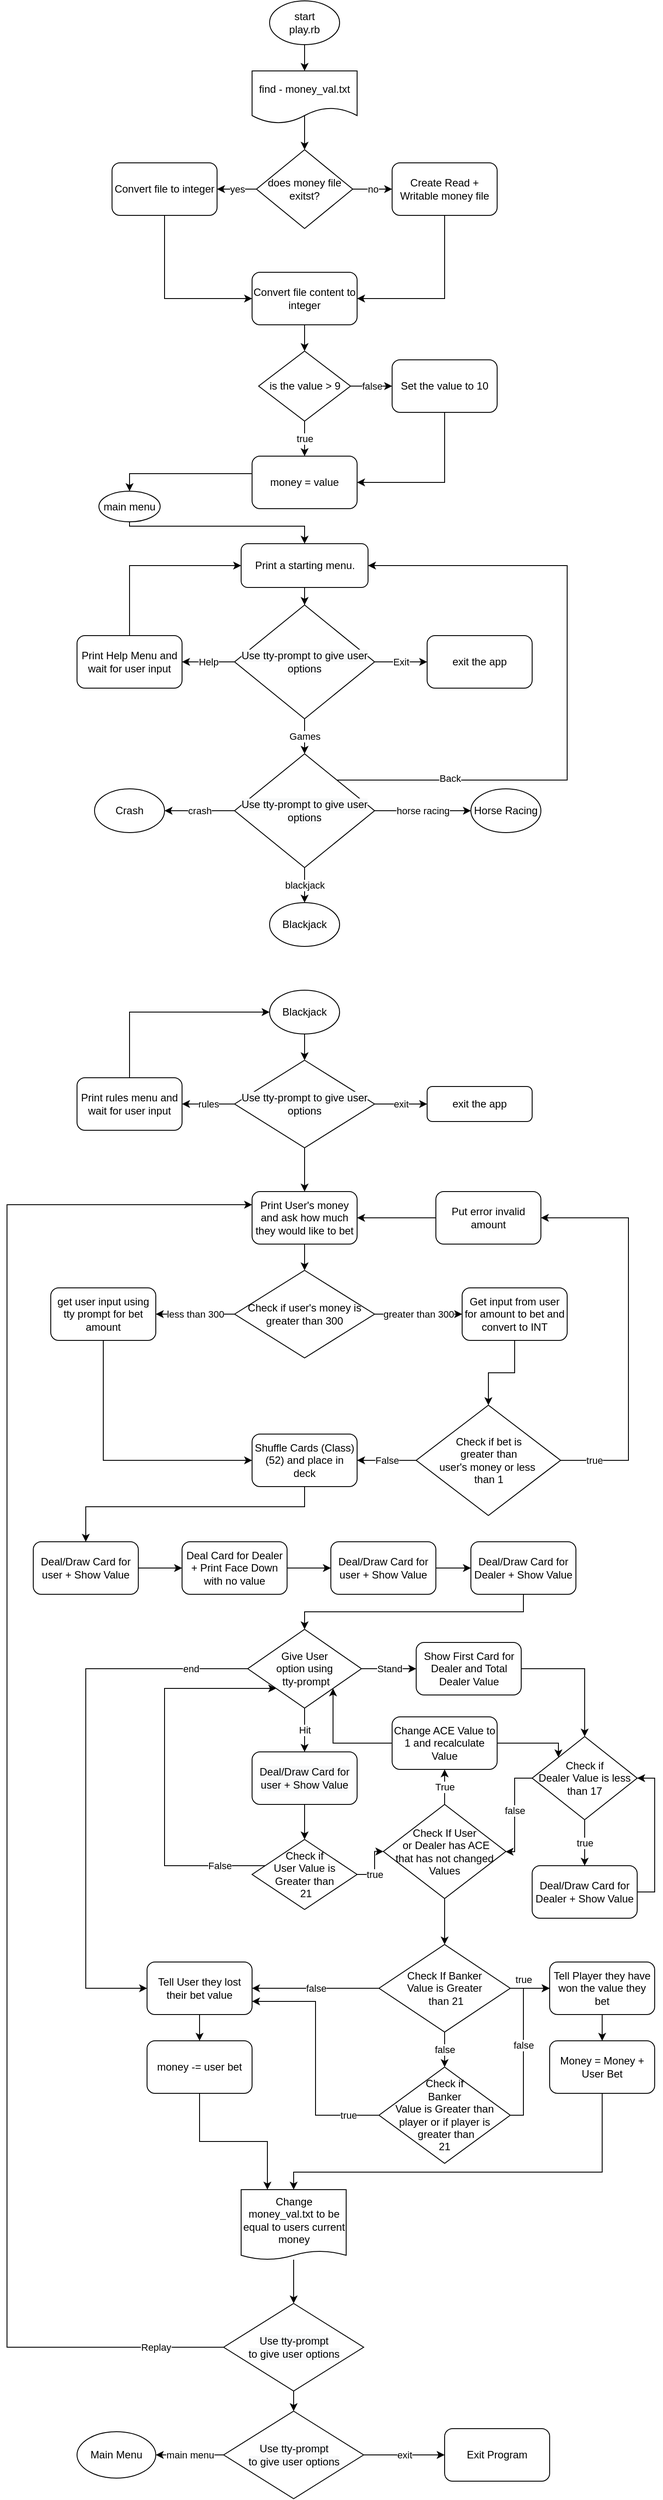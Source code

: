 <mxfile version="13.9.9" type="device"><diagram id="C5RBs43oDa-KdzZeNtuy" name="Page-1"><mxGraphModel dx="946" dy="672" grid="1" gridSize="10" guides="1" tooltips="1" connect="1" arrows="1" fold="1" page="1" pageScale="1" pageWidth="827" pageHeight="1169" math="0" shadow="0"><root><mxCell id="WIyWlLk6GJQsqaUBKTNV-0"/><mxCell id="WIyWlLk6GJQsqaUBKTNV-1" parent="WIyWlLk6GJQsqaUBKTNV-0"/><mxCell id="1suSq_pu80wYrE6zqtJM-9" style="edgeStyle=orthogonalEdgeStyle;rounded=0;orthogonalLoop=1;jettySize=auto;html=1;entryX=0.5;entryY=0;entryDx=0;entryDy=0;exitX=0.5;exitY=0.833;exitDx=0;exitDy=0;exitPerimeter=0;" parent="WIyWlLk6GJQsqaUBKTNV-1" source="1suSq_pu80wYrE6zqtJM-25" target="1suSq_pu80wYrE6zqtJM-4" edge="1"><mxGeometry relative="1" as="geometry"><mxPoint x="400" y="210" as="sourcePoint"/></mxGeometry></mxCell><mxCell id="1suSq_pu80wYrE6zqtJM-15" value="no" style="edgeStyle=orthogonalEdgeStyle;rounded=0;orthogonalLoop=1;jettySize=auto;html=1;entryX=0;entryY=0.5;entryDx=0;entryDy=0;" parent="WIyWlLk6GJQsqaUBKTNV-1" source="1suSq_pu80wYrE6zqtJM-4" target="1suSq_pu80wYrE6zqtJM-14" edge="1"><mxGeometry relative="1" as="geometry"/></mxCell><mxCell id="1suSq_pu80wYrE6zqtJM-22" value="yes" style="edgeStyle=orthogonalEdgeStyle;rounded=0;orthogonalLoop=1;jettySize=auto;html=1;" parent="WIyWlLk6GJQsqaUBKTNV-1" source="1suSq_pu80wYrE6zqtJM-4" target="1suSq_pu80wYrE6zqtJM-8" edge="1"><mxGeometry relative="1" as="geometry"/></mxCell><mxCell id="1suSq_pu80wYrE6zqtJM-4" value="does money file exitst?" style="rhombus;whiteSpace=wrap;html=1;" parent="WIyWlLk6GJQsqaUBKTNV-1" vertex="1"><mxGeometry x="345" y="240" width="110" height="90" as="geometry"/></mxCell><mxCell id="1suSq_pu80wYrE6zqtJM-29" style="edgeStyle=orthogonalEdgeStyle;rounded=0;orthogonalLoop=1;jettySize=auto;html=1;entryX=0;entryY=0.5;entryDx=0;entryDy=0;" parent="WIyWlLk6GJQsqaUBKTNV-1" source="1suSq_pu80wYrE6zqtJM-8" target="1suSq_pu80wYrE6zqtJM-27" edge="1"><mxGeometry relative="1" as="geometry"><mxPoint x="240" y="420" as="targetPoint"/><Array as="points"><mxPoint x="240" y="410"/></Array></mxGeometry></mxCell><mxCell id="1suSq_pu80wYrE6zqtJM-8" value="Convert file to integer" style="rounded=1;whiteSpace=wrap;html=1;" parent="WIyWlLk6GJQsqaUBKTNV-1" vertex="1"><mxGeometry x="180" y="255" width="120" height="60" as="geometry"/></mxCell><mxCell id="1suSq_pu80wYrE6zqtJM-30" style="edgeStyle=orthogonalEdgeStyle;rounded=0;orthogonalLoop=1;jettySize=auto;html=1;entryX=1;entryY=0.5;entryDx=0;entryDy=0;" parent="WIyWlLk6GJQsqaUBKTNV-1" source="1suSq_pu80wYrE6zqtJM-14" target="1suSq_pu80wYrE6zqtJM-27" edge="1"><mxGeometry relative="1" as="geometry"><mxPoint x="560" y="420" as="targetPoint"/><Array as="points"><mxPoint x="560" y="410"/></Array></mxGeometry></mxCell><mxCell id="1suSq_pu80wYrE6zqtJM-14" value="Create Read + Writable money file" style="rounded=1;whiteSpace=wrap;html=1;" parent="WIyWlLk6GJQsqaUBKTNV-1" vertex="1"><mxGeometry x="500" y="255" width="120" height="60" as="geometry"/></mxCell><mxCell id="1suSq_pu80wYrE6zqtJM-24" style="edgeStyle=orthogonalEdgeStyle;rounded=0;orthogonalLoop=1;jettySize=auto;html=1;" parent="WIyWlLk6GJQsqaUBKTNV-1" source="1suSq_pu80wYrE6zqtJM-23" edge="1"><mxGeometry relative="1" as="geometry"><mxPoint x="400" y="150" as="targetPoint"/></mxGeometry></mxCell><mxCell id="1suSq_pu80wYrE6zqtJM-23" value="start&lt;br&gt;play.rb" style="ellipse;whiteSpace=wrap;html=1;" parent="WIyWlLk6GJQsqaUBKTNV-1" vertex="1"><mxGeometry x="360" y="70" width="80" height="50" as="geometry"/></mxCell><mxCell id="1suSq_pu80wYrE6zqtJM-25" value="find - money_val.txt" style="shape=document;whiteSpace=wrap;html=1;boundedLbl=1;" parent="WIyWlLk6GJQsqaUBKTNV-1" vertex="1"><mxGeometry x="340" y="150" width="120" height="60" as="geometry"/></mxCell><mxCell id="1suSq_pu80wYrE6zqtJM-32" style="edgeStyle=orthogonalEdgeStyle;rounded=0;orthogonalLoop=1;jettySize=auto;html=1;" parent="WIyWlLk6GJQsqaUBKTNV-1" source="1suSq_pu80wYrE6zqtJM-27" target="1suSq_pu80wYrE6zqtJM-31" edge="1"><mxGeometry relative="1" as="geometry"/></mxCell><mxCell id="1suSq_pu80wYrE6zqtJM-27" value="Convert file content to integer" style="rounded=1;whiteSpace=wrap;html=1;" parent="WIyWlLk6GJQsqaUBKTNV-1" vertex="1"><mxGeometry x="340" y="380" width="120" height="60" as="geometry"/></mxCell><mxCell id="1suSq_pu80wYrE6zqtJM-36" value="false" style="edgeStyle=orthogonalEdgeStyle;rounded=0;orthogonalLoop=1;jettySize=auto;html=1;entryX=0;entryY=0.5;entryDx=0;entryDy=0;" parent="WIyWlLk6GJQsqaUBKTNV-1" source="1suSq_pu80wYrE6zqtJM-31" target="1suSq_pu80wYrE6zqtJM-34" edge="1"><mxGeometry relative="1" as="geometry"/></mxCell><mxCell id="1suSq_pu80wYrE6zqtJM-37" value="true" style="edgeStyle=orthogonalEdgeStyle;rounded=0;orthogonalLoop=1;jettySize=auto;html=1;entryX=0.5;entryY=0;entryDx=0;entryDy=0;" parent="WIyWlLk6GJQsqaUBKTNV-1" source="1suSq_pu80wYrE6zqtJM-31" target="1suSq_pu80wYrE6zqtJM-35" edge="1"><mxGeometry relative="1" as="geometry"/></mxCell><mxCell id="1suSq_pu80wYrE6zqtJM-31" value="is the value &amp;gt; 9" style="rhombus;whiteSpace=wrap;html=1;" parent="WIyWlLk6GJQsqaUBKTNV-1" vertex="1"><mxGeometry x="347.5" y="470" width="105" height="80" as="geometry"/></mxCell><mxCell id="1suSq_pu80wYrE6zqtJM-38" style="edgeStyle=orthogonalEdgeStyle;rounded=0;orthogonalLoop=1;jettySize=auto;html=1;entryX=1;entryY=0.5;entryDx=0;entryDy=0;" parent="WIyWlLk6GJQsqaUBKTNV-1" source="1suSq_pu80wYrE6zqtJM-34" target="1suSq_pu80wYrE6zqtJM-35" edge="1"><mxGeometry relative="1" as="geometry"><mxPoint x="560" y="630" as="targetPoint"/><Array as="points"><mxPoint x="560" y="620"/></Array></mxGeometry></mxCell><mxCell id="1suSq_pu80wYrE6zqtJM-34" value="Set the value to 10" style="rounded=1;whiteSpace=wrap;html=1;" parent="WIyWlLk6GJQsqaUBKTNV-1" vertex="1"><mxGeometry x="500" y="480" width="120" height="60" as="geometry"/></mxCell><mxCell id="1suSq_pu80wYrE6zqtJM-195" style="edgeStyle=orthogonalEdgeStyle;rounded=0;orthogonalLoop=1;jettySize=auto;html=1;entryX=0.5;entryY=0;entryDx=0;entryDy=0;" parent="WIyWlLk6GJQsqaUBKTNV-1" source="1suSq_pu80wYrE6zqtJM-35" target="1suSq_pu80wYrE6zqtJM-194" edge="1"><mxGeometry relative="1" as="geometry"><Array as="points"><mxPoint x="200" y="610"/></Array></mxGeometry></mxCell><mxCell id="1suSq_pu80wYrE6zqtJM-35" value="money = value" style="rounded=1;whiteSpace=wrap;html=1;" parent="WIyWlLk6GJQsqaUBKTNV-1" vertex="1"><mxGeometry x="340" y="590" width="120" height="60" as="geometry"/></mxCell><mxCell id="1suSq_pu80wYrE6zqtJM-53" style="edgeStyle=orthogonalEdgeStyle;rounded=0;orthogonalLoop=1;jettySize=auto;html=1;entryX=0.5;entryY=0;entryDx=0;entryDy=0;" parent="WIyWlLk6GJQsqaUBKTNV-1" source="1suSq_pu80wYrE6zqtJM-39" target="1suSq_pu80wYrE6zqtJM-44" edge="1"><mxGeometry relative="1" as="geometry"/></mxCell><mxCell id="1suSq_pu80wYrE6zqtJM-39" value="Print a starting menu.&lt;br&gt;" style="rounded=1;whiteSpace=wrap;html=1;" parent="WIyWlLk6GJQsqaUBKTNV-1" vertex="1"><mxGeometry x="327.5" y="690" width="145" height="50" as="geometry"/></mxCell><mxCell id="1suSq_pu80wYrE6zqtJM-55" style="edgeStyle=orthogonalEdgeStyle;rounded=0;orthogonalLoop=1;jettySize=auto;html=1;entryX=0;entryY=0.5;entryDx=0;entryDy=0;" parent="WIyWlLk6GJQsqaUBKTNV-1" source="1suSq_pu80wYrE6zqtJM-43" target="1suSq_pu80wYrE6zqtJM-39" edge="1"><mxGeometry relative="1" as="geometry"><Array as="points"><mxPoint x="200" y="715"/></Array></mxGeometry></mxCell><mxCell id="1suSq_pu80wYrE6zqtJM-43" value="Print Help Menu and wait for user input" style="rounded=1;whiteSpace=wrap;html=1;" parent="WIyWlLk6GJQsqaUBKTNV-1" vertex="1"><mxGeometry x="140" y="795" width="120" height="60" as="geometry"/></mxCell><mxCell id="1suSq_pu80wYrE6zqtJM-51" value="Help" style="edgeStyle=orthogonalEdgeStyle;rounded=0;orthogonalLoop=1;jettySize=auto;html=1;entryX=1;entryY=0.5;entryDx=0;entryDy=0;" parent="WIyWlLk6GJQsqaUBKTNV-1" source="1suSq_pu80wYrE6zqtJM-44" target="1suSq_pu80wYrE6zqtJM-43" edge="1"><mxGeometry relative="1" as="geometry"/></mxCell><mxCell id="1suSq_pu80wYrE6zqtJM-56" value="Exit" style="edgeStyle=orthogonalEdgeStyle;rounded=0;orthogonalLoop=1;jettySize=auto;html=1;entryX=0;entryY=0.5;entryDx=0;entryDy=0;" parent="WIyWlLk6GJQsqaUBKTNV-1" source="1suSq_pu80wYrE6zqtJM-44" target="1suSq_pu80wYrE6zqtJM-45" edge="1"><mxGeometry relative="1" as="geometry"/></mxCell><mxCell id="1suSq_pu80wYrE6zqtJM-57" value="Games" style="edgeStyle=orthogonalEdgeStyle;rounded=0;orthogonalLoop=1;jettySize=auto;html=1;entryX=0.5;entryY=0;entryDx=0;entryDy=0;" parent="WIyWlLk6GJQsqaUBKTNV-1" source="1suSq_pu80wYrE6zqtJM-44" target="1suSq_pu80wYrE6zqtJM-48" edge="1"><mxGeometry relative="1" as="geometry"/></mxCell><mxCell id="1suSq_pu80wYrE6zqtJM-44" value="&lt;span style=&quot;color: rgb(0 , 0 , 0) ; font-family: &amp;#34;helvetica&amp;#34; ; font-size: 12px ; font-style: normal ; font-weight: 400 ; letter-spacing: normal ; text-align: center ; text-indent: 0px ; text-transform: none ; word-spacing: 0px ; background-color: rgb(248 , 249 , 250) ; display: inline ; float: none&quot;&gt;Use tty-prompt to give user options&lt;/span&gt;" style="rhombus;whiteSpace=wrap;html=1;" parent="WIyWlLk6GJQsqaUBKTNV-1" vertex="1"><mxGeometry x="320" y="760" width="160" height="130" as="geometry"/></mxCell><mxCell id="1suSq_pu80wYrE6zqtJM-45" value="exit the app" style="rounded=1;whiteSpace=wrap;html=1;" parent="WIyWlLk6GJQsqaUBKTNV-1" vertex="1"><mxGeometry x="540" y="795" width="120" height="60" as="geometry"/></mxCell><mxCell id="1suSq_pu80wYrE6zqtJM-58" style="edgeStyle=orthogonalEdgeStyle;rounded=0;orthogonalLoop=1;jettySize=auto;html=1;entryX=1;entryY=0.5;entryDx=0;entryDy=0;" parent="WIyWlLk6GJQsqaUBKTNV-1" source="1suSq_pu80wYrE6zqtJM-48" target="1suSq_pu80wYrE6zqtJM-39" edge="1"><mxGeometry relative="1" as="geometry"><Array as="points"><mxPoint x="700" y="960"/><mxPoint x="700" y="715"/></Array></mxGeometry></mxCell><mxCell id="1suSq_pu80wYrE6zqtJM-59" value="Back" style="edgeLabel;html=1;align=center;verticalAlign=middle;resizable=0;points=[];" parent="1suSq_pu80wYrE6zqtJM-58" vertex="1" connectable="0"><mxGeometry x="-0.65" y="2" relative="1" as="geometry"><mxPoint as="offset"/></mxGeometry></mxCell><mxCell id="1suSq_pu80wYrE6zqtJM-65" value="horse racing" style="edgeStyle=orthogonalEdgeStyle;rounded=0;orthogonalLoop=1;jettySize=auto;html=1;entryX=0;entryY=0.5;entryDx=0;entryDy=0;" parent="WIyWlLk6GJQsqaUBKTNV-1" source="1suSq_pu80wYrE6zqtJM-48" target="1suSq_pu80wYrE6zqtJM-64" edge="1"><mxGeometry relative="1" as="geometry"/></mxCell><mxCell id="1suSq_pu80wYrE6zqtJM-66" value="crash" style="edgeStyle=orthogonalEdgeStyle;rounded=0;orthogonalLoop=1;jettySize=auto;html=1;entryX=1;entryY=0.5;entryDx=0;entryDy=0;" parent="WIyWlLk6GJQsqaUBKTNV-1" source="1suSq_pu80wYrE6zqtJM-48" target="1suSq_pu80wYrE6zqtJM-63" edge="1"><mxGeometry relative="1" as="geometry"/></mxCell><mxCell id="1suSq_pu80wYrE6zqtJM-67" value="blackjack" style="edgeStyle=orthogonalEdgeStyle;rounded=0;orthogonalLoop=1;jettySize=auto;html=1;entryX=0.5;entryY=0;entryDx=0;entryDy=0;" parent="WIyWlLk6GJQsqaUBKTNV-1" source="1suSq_pu80wYrE6zqtJM-48" target="1suSq_pu80wYrE6zqtJM-62" edge="1"><mxGeometry relative="1" as="geometry"/></mxCell><mxCell id="1suSq_pu80wYrE6zqtJM-48" value="&lt;span style=&quot;color: rgb(0 , 0 , 0) ; font-family: &amp;#34;helvetica&amp;#34; ; font-size: 12px ; font-style: normal ; font-weight: 400 ; letter-spacing: normal ; text-align: center ; text-indent: 0px ; text-transform: none ; word-spacing: 0px ; background-color: rgb(248 , 249 , 250) ; display: inline ; float: none&quot;&gt;Use tty-prompt to give user options&lt;/span&gt;&lt;span style=&quot;color: rgb(0 , 0 , 0) ; font-family: &amp;#34;helvetica&amp;#34; ; font-size: 12px ; font-style: normal ; font-weight: 400 ; letter-spacing: normal ; text-align: center ; text-indent: 0px ; text-transform: none ; word-spacing: 0px ; background-color: rgb(248 , 249 , 250) ; display: inline ; float: none&quot;&gt;&lt;br&gt;&lt;/span&gt;" style="rhombus;whiteSpace=wrap;html=1;" parent="WIyWlLk6GJQsqaUBKTNV-1" vertex="1"><mxGeometry x="320" y="930" width="160" height="130" as="geometry"/></mxCell><mxCell id="1suSq_pu80wYrE6zqtJM-62" value="Blackjack" style="ellipse;whiteSpace=wrap;html=1;" parent="WIyWlLk6GJQsqaUBKTNV-1" vertex="1"><mxGeometry x="360" y="1100" width="80" height="50" as="geometry"/></mxCell><mxCell id="1suSq_pu80wYrE6zqtJM-63" value="Crash" style="ellipse;whiteSpace=wrap;html=1;" parent="WIyWlLk6GJQsqaUBKTNV-1" vertex="1"><mxGeometry x="160" y="970" width="80" height="50" as="geometry"/></mxCell><mxCell id="1suSq_pu80wYrE6zqtJM-64" value="Horse Racing" style="ellipse;whiteSpace=wrap;html=1;" parent="WIyWlLk6GJQsqaUBKTNV-1" vertex="1"><mxGeometry x="590" y="970" width="80" height="50" as="geometry"/></mxCell><mxCell id="1suSq_pu80wYrE6zqtJM-72" style="edgeStyle=orthogonalEdgeStyle;rounded=0;orthogonalLoop=1;jettySize=auto;html=1;entryX=0.5;entryY=0;entryDx=0;entryDy=0;" parent="WIyWlLk6GJQsqaUBKTNV-1" source="1suSq_pu80wYrE6zqtJM-69" target="1suSq_pu80wYrE6zqtJM-71" edge="1"><mxGeometry relative="1" as="geometry"/></mxCell><mxCell id="1suSq_pu80wYrE6zqtJM-69" value="Blackjack" style="ellipse;whiteSpace=wrap;html=1;" parent="WIyWlLk6GJQsqaUBKTNV-1" vertex="1"><mxGeometry x="360" y="1200" width="80" height="50" as="geometry"/></mxCell><mxCell id="1suSq_pu80wYrE6zqtJM-75" value="rules" style="edgeStyle=orthogonalEdgeStyle;rounded=0;orthogonalLoop=1;jettySize=auto;html=1;entryX=1;entryY=0.5;entryDx=0;entryDy=0;" parent="WIyWlLk6GJQsqaUBKTNV-1" source="1suSq_pu80wYrE6zqtJM-71" target="1suSq_pu80wYrE6zqtJM-74" edge="1"><mxGeometry relative="1" as="geometry"/></mxCell><mxCell id="1suSq_pu80wYrE6zqtJM-79" value="exit" style="edgeStyle=orthogonalEdgeStyle;rounded=0;orthogonalLoop=1;jettySize=auto;html=1;" parent="WIyWlLk6GJQsqaUBKTNV-1" source="1suSq_pu80wYrE6zqtJM-71" target="1suSq_pu80wYrE6zqtJM-77" edge="1"><mxGeometry relative="1" as="geometry"/></mxCell><mxCell id="1suSq_pu80wYrE6zqtJM-81" value="" style="edgeStyle=orthogonalEdgeStyle;rounded=0;orthogonalLoop=1;jettySize=auto;html=1;" parent="WIyWlLk6GJQsqaUBKTNV-1" source="1suSq_pu80wYrE6zqtJM-71" target="1suSq_pu80wYrE6zqtJM-80" edge="1"><mxGeometry relative="1" as="geometry"/></mxCell><mxCell id="1suSq_pu80wYrE6zqtJM-71" value="&lt;span style=&quot;color: rgb(0 , 0 , 0) ; font-family: &amp;#34;helvetica&amp;#34; ; font-size: 12px ; font-style: normal ; font-weight: 400 ; letter-spacing: normal ; text-align: center ; text-indent: 0px ; text-transform: none ; word-spacing: 0px ; background-color: rgb(248 , 249 , 250) ; display: inline ; float: none&quot;&gt;Use tty-prompt to give user options&lt;/span&gt;&lt;span style=&quot;color: rgb(0 , 0 , 0) ; font-family: &amp;#34;helvetica&amp;#34; ; font-size: 12px ; font-style: normal ; font-weight: 400 ; letter-spacing: normal ; text-align: center ; text-indent: 0px ; text-transform: none ; word-spacing: 0px ; background-color: rgb(248 , 249 , 250) ; display: inline ; float: none&quot;&gt;&lt;br&gt;&lt;/span&gt;" style="rhombus;whiteSpace=wrap;html=1;" parent="WIyWlLk6GJQsqaUBKTNV-1" vertex="1"><mxGeometry x="320" y="1280" width="160" height="100" as="geometry"/></mxCell><mxCell id="1suSq_pu80wYrE6zqtJM-76" style="edgeStyle=orthogonalEdgeStyle;rounded=0;orthogonalLoop=1;jettySize=auto;html=1;entryX=0;entryY=0.5;entryDx=0;entryDy=0;" parent="WIyWlLk6GJQsqaUBKTNV-1" source="1suSq_pu80wYrE6zqtJM-74" target="1suSq_pu80wYrE6zqtJM-69" edge="1"><mxGeometry relative="1" as="geometry"><Array as="points"><mxPoint x="200" y="1225"/></Array></mxGeometry></mxCell><mxCell id="1suSq_pu80wYrE6zqtJM-74" value="Print rules menu and wait for user input" style="rounded=1;whiteSpace=wrap;html=1;" parent="WIyWlLk6GJQsqaUBKTNV-1" vertex="1"><mxGeometry x="140" y="1300" width="120" height="60" as="geometry"/></mxCell><mxCell id="1suSq_pu80wYrE6zqtJM-77" value="exit the app" style="rounded=1;whiteSpace=wrap;html=1;" parent="WIyWlLk6GJQsqaUBKTNV-1" vertex="1"><mxGeometry x="540" y="1310" width="120" height="40" as="geometry"/></mxCell><mxCell id="1suSq_pu80wYrE6zqtJM-87" value="" style="edgeStyle=orthogonalEdgeStyle;rounded=0;orthogonalLoop=1;jettySize=auto;html=1;" parent="WIyWlLk6GJQsqaUBKTNV-1" source="1suSq_pu80wYrE6zqtJM-80" target="1suSq_pu80wYrE6zqtJM-82" edge="1"><mxGeometry relative="1" as="geometry"/></mxCell><mxCell id="1suSq_pu80wYrE6zqtJM-80" value="Print User's money and ask how much they would like to bet" style="rounded=1;whiteSpace=wrap;html=1;" parent="WIyWlLk6GJQsqaUBKTNV-1" vertex="1"><mxGeometry x="340" y="1430" width="120" height="60" as="geometry"/></mxCell><mxCell id="1suSq_pu80wYrE6zqtJM-85" value="less than 300" style="edgeStyle=orthogonalEdgeStyle;rounded=0;orthogonalLoop=1;jettySize=auto;html=1;" parent="WIyWlLk6GJQsqaUBKTNV-1" source="1suSq_pu80wYrE6zqtJM-82" target="1suSq_pu80wYrE6zqtJM-83" edge="1"><mxGeometry relative="1" as="geometry"/></mxCell><mxCell id="1suSq_pu80wYrE6zqtJM-86" value="greater than 300" style="edgeStyle=orthogonalEdgeStyle;rounded=0;orthogonalLoop=1;jettySize=auto;html=1;" parent="WIyWlLk6GJQsqaUBKTNV-1" source="1suSq_pu80wYrE6zqtJM-82" target="1suSq_pu80wYrE6zqtJM-84" edge="1"><mxGeometry relative="1" as="geometry"/></mxCell><mxCell id="1suSq_pu80wYrE6zqtJM-82" value="Check if user's money is greater than 300" style="rhombus;whiteSpace=wrap;html=1;" parent="WIyWlLk6GJQsqaUBKTNV-1" vertex="1"><mxGeometry x="320" y="1520" width="160" height="100" as="geometry"/></mxCell><mxCell id="1suSq_pu80wYrE6zqtJM-97" style="edgeStyle=orthogonalEdgeStyle;rounded=0;orthogonalLoop=1;jettySize=auto;html=1;entryX=0;entryY=0.5;entryDx=0;entryDy=0;" parent="WIyWlLk6GJQsqaUBKTNV-1" source="1suSq_pu80wYrE6zqtJM-83" target="1suSq_pu80wYrE6zqtJM-95" edge="1"><mxGeometry relative="1" as="geometry"><Array as="points"><mxPoint x="170" y="1737"/></Array></mxGeometry></mxCell><mxCell id="1suSq_pu80wYrE6zqtJM-83" value="get user input using tty prompt for bet amount" style="rounded=1;whiteSpace=wrap;html=1;" parent="WIyWlLk6GJQsqaUBKTNV-1" vertex="1"><mxGeometry x="110" y="1540" width="120" height="60" as="geometry"/></mxCell><mxCell id="1suSq_pu80wYrE6zqtJM-91" value="" style="edgeStyle=orthogonalEdgeStyle;rounded=0;orthogonalLoop=1;jettySize=auto;html=1;" parent="WIyWlLk6GJQsqaUBKTNV-1" source="1suSq_pu80wYrE6zqtJM-84" target="1suSq_pu80wYrE6zqtJM-90" edge="1"><mxGeometry relative="1" as="geometry"/></mxCell><mxCell id="1suSq_pu80wYrE6zqtJM-84" value="Get input from user for amount to bet and convert to INT" style="rounded=1;whiteSpace=wrap;html=1;" parent="WIyWlLk6GJQsqaUBKTNV-1" vertex="1"><mxGeometry x="580" y="1540" width="120" height="60" as="geometry"/></mxCell><mxCell id="1suSq_pu80wYrE6zqtJM-92" value="true" style="edgeStyle=orthogonalEdgeStyle;rounded=0;orthogonalLoop=1;jettySize=auto;html=1;" parent="WIyWlLk6GJQsqaUBKTNV-1" source="1suSq_pu80wYrE6zqtJM-90" target="1suSq_pu80wYrE6zqtJM-93" edge="1"><mxGeometry x="-0.835" relative="1" as="geometry"><mxPoint x="760" y="1490" as="targetPoint"/><Array as="points"><mxPoint x="770" y="1737"/><mxPoint x="770" y="1460"/></Array><mxPoint x="1" as="offset"/></mxGeometry></mxCell><mxCell id="1suSq_pu80wYrE6zqtJM-96" value="False" style="edgeStyle=orthogonalEdgeStyle;rounded=0;orthogonalLoop=1;jettySize=auto;html=1;entryX=1;entryY=0.5;entryDx=0;entryDy=0;" parent="WIyWlLk6GJQsqaUBKTNV-1" source="1suSq_pu80wYrE6zqtJM-90" target="1suSq_pu80wYrE6zqtJM-95" edge="1"><mxGeometry relative="1" as="geometry"/></mxCell><mxCell id="1suSq_pu80wYrE6zqtJM-90" value="Check if bet is &lt;br&gt;greater than &lt;br&gt;user's money or less&amp;nbsp;&lt;br&gt;than 1" style="rhombus;whiteSpace=wrap;html=1;rounded=1;arcSize=0;" parent="WIyWlLk6GJQsqaUBKTNV-1" vertex="1"><mxGeometry x="527.5" y="1674" width="165" height="126" as="geometry"/></mxCell><mxCell id="1suSq_pu80wYrE6zqtJM-94" style="edgeStyle=orthogonalEdgeStyle;rounded=0;orthogonalLoop=1;jettySize=auto;html=1;entryX=1;entryY=0.5;entryDx=0;entryDy=0;" parent="WIyWlLk6GJQsqaUBKTNV-1" source="1suSq_pu80wYrE6zqtJM-93" target="1suSq_pu80wYrE6zqtJM-80" edge="1"><mxGeometry relative="1" as="geometry"/></mxCell><mxCell id="1suSq_pu80wYrE6zqtJM-93" value="Put error invalid amount" style="rounded=1;whiteSpace=wrap;html=1;" parent="WIyWlLk6GJQsqaUBKTNV-1" vertex="1"><mxGeometry x="550" y="1430" width="120" height="60" as="geometry"/></mxCell><mxCell id="1suSq_pu80wYrE6zqtJM-102" style="edgeStyle=orthogonalEdgeStyle;rounded=0;orthogonalLoop=1;jettySize=auto;html=1;entryX=0.5;entryY=0;entryDx=0;entryDy=0;" parent="WIyWlLk6GJQsqaUBKTNV-1" source="1suSq_pu80wYrE6zqtJM-95" target="1suSq_pu80wYrE6zqtJM-98" edge="1"><mxGeometry relative="1" as="geometry"><Array as="points"><mxPoint x="400" y="1790"/><mxPoint x="150" y="1790"/></Array></mxGeometry></mxCell><mxCell id="1suSq_pu80wYrE6zqtJM-95" value="Shuffle Cards (Class)(52) and place in deck" style="rounded=1;whiteSpace=wrap;html=1;" parent="WIyWlLk6GJQsqaUBKTNV-1" vertex="1"><mxGeometry x="340" y="1707" width="120" height="60" as="geometry"/></mxCell><mxCell id="1suSq_pu80wYrE6zqtJM-103" style="edgeStyle=orthogonalEdgeStyle;rounded=0;orthogonalLoop=1;jettySize=auto;html=1;entryX=0;entryY=0.5;entryDx=0;entryDy=0;" parent="WIyWlLk6GJQsqaUBKTNV-1" source="1suSq_pu80wYrE6zqtJM-98" target="1suSq_pu80wYrE6zqtJM-100" edge="1"><mxGeometry relative="1" as="geometry"/></mxCell><mxCell id="1suSq_pu80wYrE6zqtJM-98" value="Deal/Draw Card for user + Show Value" style="rounded=1;whiteSpace=wrap;html=1;" parent="WIyWlLk6GJQsqaUBKTNV-1" vertex="1"><mxGeometry x="90" y="1830" width="120" height="60" as="geometry"/></mxCell><mxCell id="1suSq_pu80wYrE6zqtJM-105" style="edgeStyle=orthogonalEdgeStyle;rounded=0;orthogonalLoop=1;jettySize=auto;html=1;" parent="WIyWlLk6GJQsqaUBKTNV-1" source="1suSq_pu80wYrE6zqtJM-100" target="1suSq_pu80wYrE6zqtJM-104" edge="1"><mxGeometry relative="1" as="geometry"/></mxCell><mxCell id="1suSq_pu80wYrE6zqtJM-100" value="Deal Card for Dealer + Print Face Down with no value" style="rounded=1;whiteSpace=wrap;html=1;" parent="WIyWlLk6GJQsqaUBKTNV-1" vertex="1"><mxGeometry x="260" y="1830" width="120" height="60" as="geometry"/></mxCell><mxCell id="1suSq_pu80wYrE6zqtJM-107" style="edgeStyle=orthogonalEdgeStyle;rounded=0;orthogonalLoop=1;jettySize=auto;html=1;" parent="WIyWlLk6GJQsqaUBKTNV-1" source="1suSq_pu80wYrE6zqtJM-104" target="1suSq_pu80wYrE6zqtJM-106" edge="1"><mxGeometry relative="1" as="geometry"/></mxCell><mxCell id="1suSq_pu80wYrE6zqtJM-104" value="Deal/Draw Card for user + Show Value" style="rounded=1;whiteSpace=wrap;html=1;" parent="WIyWlLk6GJQsqaUBKTNV-1" vertex="1"><mxGeometry x="430" y="1830" width="120" height="60" as="geometry"/></mxCell><mxCell id="1suSq_pu80wYrE6zqtJM-109" style="edgeStyle=orthogonalEdgeStyle;rounded=0;orthogonalLoop=1;jettySize=auto;html=1;entryX=0.5;entryY=0;entryDx=0;entryDy=0;" parent="WIyWlLk6GJQsqaUBKTNV-1" source="1suSq_pu80wYrE6zqtJM-106" target="1suSq_pu80wYrE6zqtJM-108" edge="1"><mxGeometry relative="1" as="geometry"><Array as="points"><mxPoint x="650" y="1910"/><mxPoint x="400" y="1910"/></Array></mxGeometry></mxCell><mxCell id="1suSq_pu80wYrE6zqtJM-106" value="Deal/Draw Card for Dealer + Show Value" style="rounded=1;whiteSpace=wrap;html=1;" parent="WIyWlLk6GJQsqaUBKTNV-1" vertex="1"><mxGeometry x="590" y="1830" width="120" height="60" as="geometry"/></mxCell><mxCell id="1suSq_pu80wYrE6zqtJM-115" value="Hit" style="edgeStyle=orthogonalEdgeStyle;rounded=0;orthogonalLoop=1;jettySize=auto;html=1;entryX=0.5;entryY=0;entryDx=0;entryDy=0;" parent="WIyWlLk6GJQsqaUBKTNV-1" source="1suSq_pu80wYrE6zqtJM-108" target="1suSq_pu80wYrE6zqtJM-114" edge="1"><mxGeometry relative="1" as="geometry"/></mxCell><mxCell id="1suSq_pu80wYrE6zqtJM-126" value="Stand" style="edgeStyle=orthogonalEdgeStyle;rounded=0;orthogonalLoop=1;jettySize=auto;html=1;entryX=0;entryY=0.5;entryDx=0;entryDy=0;" parent="WIyWlLk6GJQsqaUBKTNV-1" source="1suSq_pu80wYrE6zqtJM-108" target="1suSq_pu80wYrE6zqtJM-125" edge="1"><mxGeometry relative="1" as="geometry"/></mxCell><mxCell id="1suSq_pu80wYrE6zqtJM-182" value="end" style="edgeStyle=orthogonalEdgeStyle;rounded=0;orthogonalLoop=1;jettySize=auto;html=1;entryX=0;entryY=0.5;entryDx=0;entryDy=0;" parent="WIyWlLk6GJQsqaUBKTNV-1" source="1suSq_pu80wYrE6zqtJM-108" target="1suSq_pu80wYrE6zqtJM-177" edge="1"><mxGeometry x="-0.79" relative="1" as="geometry"><Array as="points"><mxPoint x="150" y="1975"/><mxPoint x="150" y="2340"/></Array><mxPoint as="offset"/></mxGeometry></mxCell><mxCell id="1suSq_pu80wYrE6zqtJM-108" value="Give User &lt;br&gt;option using&lt;br&gt;&amp;nbsp;tty-prompt" style="rhombus;whiteSpace=wrap;html=1;" parent="WIyWlLk6GJQsqaUBKTNV-1" vertex="1"><mxGeometry x="335" y="1930" width="130" height="90" as="geometry"/></mxCell><mxCell id="1suSq_pu80wYrE6zqtJM-118" style="edgeStyle=orthogonalEdgeStyle;rounded=0;orthogonalLoop=1;jettySize=auto;html=1;entryX=0.5;entryY=0;entryDx=0;entryDy=0;" parent="WIyWlLk6GJQsqaUBKTNV-1" source="1suSq_pu80wYrE6zqtJM-114" target="1suSq_pu80wYrE6zqtJM-117" edge="1"><mxGeometry relative="1" as="geometry"/></mxCell><mxCell id="1suSq_pu80wYrE6zqtJM-114" value="&lt;meta charset=&quot;utf-8&quot;&gt;&lt;span style=&quot;color: rgb(0, 0, 0); font-family: helvetica; font-size: 12px; font-style: normal; font-weight: 400; letter-spacing: normal; text-align: center; text-indent: 0px; text-transform: none; word-spacing: 0px; background-color: rgb(248, 249, 250); display: inline; float: none;&quot;&gt;Deal/Draw Card for user + Show Value&lt;/span&gt;" style="rounded=1;whiteSpace=wrap;html=1;" parent="WIyWlLk6GJQsqaUBKTNV-1" vertex="1"><mxGeometry x="340" y="2070" width="120" height="60" as="geometry"/></mxCell><mxCell id="1suSq_pu80wYrE6zqtJM-142" value="False" style="edgeStyle=orthogonalEdgeStyle;rounded=0;orthogonalLoop=1;jettySize=auto;html=1;entryX=0;entryY=1;entryDx=0;entryDy=0;" parent="WIyWlLk6GJQsqaUBKTNV-1" source="1suSq_pu80wYrE6zqtJM-117" target="1suSq_pu80wYrE6zqtJM-108" edge="1"><mxGeometry x="-0.767" relative="1" as="geometry"><Array as="points"><mxPoint x="240" y="2200"/><mxPoint x="240" y="1998"/></Array><mxPoint as="offset"/></mxGeometry></mxCell><mxCell id="1suSq_pu80wYrE6zqtJM-146" value="true" style="edgeStyle=orthogonalEdgeStyle;rounded=0;orthogonalLoop=1;jettySize=auto;html=1;entryX=0;entryY=0.5;entryDx=0;entryDy=0;" parent="WIyWlLk6GJQsqaUBKTNV-1" source="1suSq_pu80wYrE6zqtJM-117" target="1suSq_pu80wYrE6zqtJM-143" edge="1"><mxGeometry x="-0.288" relative="1" as="geometry"><mxPoint as="offset"/></mxGeometry></mxCell><mxCell id="1suSq_pu80wYrE6zqtJM-117" value="Check if &lt;br&gt;User Value is &lt;br&gt;Greater than&lt;br&gt;&amp;nbsp;21" style="rhombus;whiteSpace=wrap;html=1;" parent="WIyWlLk6GJQsqaUBKTNV-1" vertex="1"><mxGeometry x="340" y="2170" width="120" height="80" as="geometry"/></mxCell><mxCell id="1suSq_pu80wYrE6zqtJM-128" style="edgeStyle=orthogonalEdgeStyle;rounded=0;orthogonalLoop=1;jettySize=auto;html=1;entryX=0.5;entryY=0;entryDx=0;entryDy=0;" parent="WIyWlLk6GJQsqaUBKTNV-1" source="1suSq_pu80wYrE6zqtJM-125" target="1suSq_pu80wYrE6zqtJM-127" edge="1"><mxGeometry relative="1" as="geometry"/></mxCell><mxCell id="1suSq_pu80wYrE6zqtJM-125" value="Show First Card for Dealer and Total Dealer Value" style="rounded=1;whiteSpace=wrap;html=1;" parent="WIyWlLk6GJQsqaUBKTNV-1" vertex="1"><mxGeometry x="527.5" y="1945" width="120" height="60" as="geometry"/></mxCell><mxCell id="1suSq_pu80wYrE6zqtJM-132" value="true" style="edgeStyle=orthogonalEdgeStyle;rounded=0;orthogonalLoop=1;jettySize=auto;html=1;entryX=0.5;entryY=0;entryDx=0;entryDy=0;" parent="WIyWlLk6GJQsqaUBKTNV-1" source="1suSq_pu80wYrE6zqtJM-127" target="1suSq_pu80wYrE6zqtJM-131" edge="1"><mxGeometry relative="1" as="geometry"/></mxCell><mxCell id="1suSq_pu80wYrE6zqtJM-145" value="false" style="edgeStyle=orthogonalEdgeStyle;rounded=0;orthogonalLoop=1;jettySize=auto;html=1;" parent="WIyWlLk6GJQsqaUBKTNV-1" source="1suSq_pu80wYrE6zqtJM-127" target="1suSq_pu80wYrE6zqtJM-143" edge="1"><mxGeometry relative="1" as="geometry"><Array as="points"><mxPoint x="640" y="2100"/><mxPoint x="640" y="2184"/></Array></mxGeometry></mxCell><mxCell id="1suSq_pu80wYrE6zqtJM-127" value="Check if &lt;br&gt;Dealer Value is less than 17" style="rhombus;whiteSpace=wrap;html=1;" parent="WIyWlLk6GJQsqaUBKTNV-1" vertex="1"><mxGeometry x="660" y="2052.5" width="120" height="95" as="geometry"/></mxCell><mxCell id="1suSq_pu80wYrE6zqtJM-133" style="edgeStyle=orthogonalEdgeStyle;rounded=0;orthogonalLoop=1;jettySize=auto;html=1;entryX=1;entryY=0.5;entryDx=0;entryDy=0;" parent="WIyWlLk6GJQsqaUBKTNV-1" source="1suSq_pu80wYrE6zqtJM-131" target="1suSq_pu80wYrE6zqtJM-127" edge="1"><mxGeometry relative="1" as="geometry"><Array as="points"><mxPoint x="800" y="2230"/><mxPoint x="800" y="2100"/></Array></mxGeometry></mxCell><mxCell id="1suSq_pu80wYrE6zqtJM-131" value="Deal/Draw Card for Dealer + Show Value" style="rounded=1;whiteSpace=wrap;html=1;" parent="WIyWlLk6GJQsqaUBKTNV-1" vertex="1"><mxGeometry x="660" y="2200" width="120" height="60" as="geometry"/></mxCell><mxCell id="1suSq_pu80wYrE6zqtJM-149" value="True" style="edgeStyle=orthogonalEdgeStyle;rounded=0;orthogonalLoop=1;jettySize=auto;html=1;" parent="WIyWlLk6GJQsqaUBKTNV-1" source="1suSq_pu80wYrE6zqtJM-143" target="1suSq_pu80wYrE6zqtJM-147" edge="1"><mxGeometry relative="1" as="geometry"/></mxCell><mxCell id="1suSq_pu80wYrE6zqtJM-158" style="edgeStyle=orthogonalEdgeStyle;rounded=0;orthogonalLoop=1;jettySize=auto;html=1;entryX=0.5;entryY=0;entryDx=0;entryDy=0;" parent="WIyWlLk6GJQsqaUBKTNV-1" source="1suSq_pu80wYrE6zqtJM-143" target="1suSq_pu80wYrE6zqtJM-157" edge="1"><mxGeometry relative="1" as="geometry"/></mxCell><mxCell id="1suSq_pu80wYrE6zqtJM-143" value="Check If User&lt;br&gt;&amp;nbsp;or Dealer has ACE&lt;br&gt;that has not changed Values" style="rhombus;whiteSpace=wrap;html=1;" parent="WIyWlLk6GJQsqaUBKTNV-1" vertex="1"><mxGeometry x="490" y="2130" width="140" height="107.5" as="geometry"/></mxCell><mxCell id="1suSq_pu80wYrE6zqtJM-152" style="edgeStyle=orthogonalEdgeStyle;rounded=0;orthogonalLoop=1;jettySize=auto;html=1;entryX=1;entryY=1;entryDx=0;entryDy=0;" parent="WIyWlLk6GJQsqaUBKTNV-1" source="1suSq_pu80wYrE6zqtJM-147" target="1suSq_pu80wYrE6zqtJM-108" edge="1"><mxGeometry relative="1" as="geometry"/></mxCell><mxCell id="1suSq_pu80wYrE6zqtJM-153" style="edgeStyle=orthogonalEdgeStyle;rounded=0;orthogonalLoop=1;jettySize=auto;html=1;entryX=0;entryY=0;entryDx=0;entryDy=0;" parent="WIyWlLk6GJQsqaUBKTNV-1" source="1suSq_pu80wYrE6zqtJM-147" target="1suSq_pu80wYrE6zqtJM-127" edge="1"><mxGeometry relative="1" as="geometry"><Array as="points"><mxPoint x="690" y="2060"/></Array></mxGeometry></mxCell><mxCell id="1suSq_pu80wYrE6zqtJM-147" value="Change ACE Value to 1 and recalculate Value" style="rounded=1;whiteSpace=wrap;html=1;" parent="WIyWlLk6GJQsqaUBKTNV-1" vertex="1"><mxGeometry x="500" y="2030" width="120" height="60" as="geometry"/></mxCell><mxCell id="1suSq_pu80wYrE6zqtJM-165" value="false" style="edgeStyle=orthogonalEdgeStyle;rounded=0;orthogonalLoop=1;jettySize=auto;html=1;entryX=0.5;entryY=0;entryDx=0;entryDy=0;" parent="WIyWlLk6GJQsqaUBKTNV-1" source="1suSq_pu80wYrE6zqtJM-157" target="1suSq_pu80wYrE6zqtJM-164" edge="1"><mxGeometry relative="1" as="geometry"/></mxCell><mxCell id="1suSq_pu80wYrE6zqtJM-176" value="true" style="edgeStyle=orthogonalEdgeStyle;rounded=0;orthogonalLoop=1;jettySize=auto;html=1;entryX=0;entryY=0.5;entryDx=0;entryDy=0;" parent="WIyWlLk6GJQsqaUBKTNV-1" source="1suSq_pu80wYrE6zqtJM-157" target="1suSq_pu80wYrE6zqtJM-168" edge="1"><mxGeometry x="-0.333" y="10" relative="1" as="geometry"><mxPoint as="offset"/></mxGeometry></mxCell><mxCell id="1suSq_pu80wYrE6zqtJM-180" value="false" style="edgeStyle=orthogonalEdgeStyle;rounded=0;orthogonalLoop=1;jettySize=auto;html=1;entryX=1;entryY=0.5;entryDx=0;entryDy=0;" parent="WIyWlLk6GJQsqaUBKTNV-1" source="1suSq_pu80wYrE6zqtJM-157" target="1suSq_pu80wYrE6zqtJM-177" edge="1"><mxGeometry relative="1" as="geometry"/></mxCell><mxCell id="1suSq_pu80wYrE6zqtJM-157" value="Check If Banker &lt;br&gt;Value is Greater&lt;br&gt;&amp;nbsp;than 21" style="rhombus;whiteSpace=wrap;html=1;" parent="WIyWlLk6GJQsqaUBKTNV-1" vertex="1"><mxGeometry x="485" y="2290" width="150" height="100" as="geometry"/></mxCell><mxCell id="1suSq_pu80wYrE6zqtJM-170" value="false" style="edgeStyle=orthogonalEdgeStyle;rounded=0;orthogonalLoop=1;jettySize=auto;html=1;" parent="WIyWlLk6GJQsqaUBKTNV-1" source="1suSq_pu80wYrE6zqtJM-164" target="1suSq_pu80wYrE6zqtJM-168" edge="1"><mxGeometry relative="1" as="geometry"><Array as="points"><mxPoint x="650" y="2485"/><mxPoint x="650" y="2340"/></Array></mxGeometry></mxCell><mxCell id="1suSq_pu80wYrE6zqtJM-181" value="true" style="edgeStyle=orthogonalEdgeStyle;rounded=0;orthogonalLoop=1;jettySize=auto;html=1;entryX=1;entryY=0.75;entryDx=0;entryDy=0;" parent="WIyWlLk6GJQsqaUBKTNV-1" source="1suSq_pu80wYrE6zqtJM-164" target="1suSq_pu80wYrE6zqtJM-177" edge="1"><mxGeometry x="-0.746" relative="1" as="geometry"><mxPoint as="offset"/></mxGeometry></mxCell><mxCell id="1suSq_pu80wYrE6zqtJM-164" value="Check if &lt;br&gt;Banker &lt;br&gt;Value is Greater than player or if player is&lt;br&gt;&amp;nbsp;greater than &lt;br&gt;21" style="rhombus;whiteSpace=wrap;html=1;" parent="WIyWlLk6GJQsqaUBKTNV-1" vertex="1"><mxGeometry x="485" y="2430" width="150" height="110" as="geometry"/></mxCell><mxCell id="1suSq_pu80wYrE6zqtJM-172" style="edgeStyle=orthogonalEdgeStyle;rounded=0;orthogonalLoop=1;jettySize=auto;html=1;" parent="WIyWlLk6GJQsqaUBKTNV-1" source="1suSq_pu80wYrE6zqtJM-168" target="1suSq_pu80wYrE6zqtJM-171" edge="1"><mxGeometry relative="1" as="geometry"/></mxCell><mxCell id="1suSq_pu80wYrE6zqtJM-168" value="Tell Player they have won the value they bet" style="rounded=1;whiteSpace=wrap;html=1;" parent="WIyWlLk6GJQsqaUBKTNV-1" vertex="1"><mxGeometry x="680" y="2310" width="120" height="60" as="geometry"/></mxCell><mxCell id="1suSq_pu80wYrE6zqtJM-175" style="edgeStyle=orthogonalEdgeStyle;rounded=0;orthogonalLoop=1;jettySize=auto;html=1;entryX=0.5;entryY=0;entryDx=0;entryDy=0;" parent="WIyWlLk6GJQsqaUBKTNV-1" source="1suSq_pu80wYrE6zqtJM-171" target="1suSq_pu80wYrE6zqtJM-174" edge="1"><mxGeometry relative="1" as="geometry"><Array as="points"><mxPoint x="740" y="2550"/><mxPoint x="388" y="2550"/></Array></mxGeometry></mxCell><mxCell id="1suSq_pu80wYrE6zqtJM-171" value="Money = Money + User Bet" style="rounded=1;whiteSpace=wrap;html=1;" parent="WIyWlLk6GJQsqaUBKTNV-1" vertex="1"><mxGeometry x="680" y="2400" width="120" height="60" as="geometry"/></mxCell><mxCell id="1suSq_pu80wYrE6zqtJM-186" style="edgeStyle=orthogonalEdgeStyle;rounded=0;orthogonalLoop=1;jettySize=auto;html=1;entryX=0.5;entryY=0;entryDx=0;entryDy=0;" parent="WIyWlLk6GJQsqaUBKTNV-1" source="1suSq_pu80wYrE6zqtJM-174" target="1suSq_pu80wYrE6zqtJM-185" edge="1"><mxGeometry relative="1" as="geometry"/></mxCell><mxCell id="1suSq_pu80wYrE6zqtJM-174" value="Change money_val.txt to be equal to users current money" style="shape=document;whiteSpace=wrap;html=1;boundedLbl=1;size=0.125;" parent="WIyWlLk6GJQsqaUBKTNV-1" vertex="1"><mxGeometry x="327.5" y="2570" width="120" height="80" as="geometry"/></mxCell><mxCell id="1suSq_pu80wYrE6zqtJM-179" style="edgeStyle=orthogonalEdgeStyle;rounded=0;orthogonalLoop=1;jettySize=auto;html=1;" parent="WIyWlLk6GJQsqaUBKTNV-1" source="1suSq_pu80wYrE6zqtJM-177" target="1suSq_pu80wYrE6zqtJM-178" edge="1"><mxGeometry relative="1" as="geometry"/></mxCell><mxCell id="1suSq_pu80wYrE6zqtJM-177" value="Tell User they lost their bet value" style="rounded=1;whiteSpace=wrap;html=1;" parent="WIyWlLk6GJQsqaUBKTNV-1" vertex="1"><mxGeometry x="220" y="2310" width="120" height="60" as="geometry"/></mxCell><mxCell id="1suSq_pu80wYrE6zqtJM-183" style="edgeStyle=orthogonalEdgeStyle;rounded=0;orthogonalLoop=1;jettySize=auto;html=1;entryX=0.25;entryY=0;entryDx=0;entryDy=0;" parent="WIyWlLk6GJQsqaUBKTNV-1" source="1suSq_pu80wYrE6zqtJM-178" target="1suSq_pu80wYrE6zqtJM-174" edge="1"><mxGeometry relative="1" as="geometry"/></mxCell><mxCell id="1suSq_pu80wYrE6zqtJM-178" value="money -= user bet" style="rounded=1;whiteSpace=wrap;html=1;" parent="WIyWlLk6GJQsqaUBKTNV-1" vertex="1"><mxGeometry x="220" y="2400" width="120" height="60" as="geometry"/></mxCell><mxCell id="1suSq_pu80wYrE6zqtJM-187" value="Replay" style="edgeStyle=orthogonalEdgeStyle;rounded=0;orthogonalLoop=1;jettySize=auto;html=1;entryX=0;entryY=0.25;entryDx=0;entryDy=0;" parent="WIyWlLk6GJQsqaUBKTNV-1" source="1suSq_pu80wYrE6zqtJM-185" target="1suSq_pu80wYrE6zqtJM-80" edge="1"><mxGeometry x="-0.915" relative="1" as="geometry"><Array as="points"><mxPoint x="60" y="2750"/><mxPoint x="60" y="1445"/></Array><mxPoint as="offset"/></mxGeometry></mxCell><mxCell id="1suSq_pu80wYrE6zqtJM-189" style="edgeStyle=orthogonalEdgeStyle;rounded=0;orthogonalLoop=1;jettySize=auto;html=1;" parent="WIyWlLk6GJQsqaUBKTNV-1" source="1suSq_pu80wYrE6zqtJM-185" target="1suSq_pu80wYrE6zqtJM-188" edge="1"><mxGeometry relative="1" as="geometry"/></mxCell><mxCell id="1suSq_pu80wYrE6zqtJM-185" value="&lt;span style=&quot;color: rgb(0 , 0 , 0) ; font-family: &amp;#34;helvetica&amp;#34; ; font-size: 12px ; font-style: normal ; font-weight: 400 ; letter-spacing: normal ; text-align: center ; text-indent: 0px ; text-transform: none ; word-spacing: 0px ; background-color: rgb(248 , 249 , 250) ; display: inline ; float: none&quot;&gt;Use tty-prompt &lt;br&gt;to give user options&lt;/span&gt;&lt;span style=&quot;color: rgb(0 , 0 , 0) ; font-family: &amp;#34;helvetica&amp;#34; ; font-size: 12px ; font-style: normal ; font-weight: 400 ; letter-spacing: normal ; text-align: center ; text-indent: 0px ; text-transform: none ; word-spacing: 0px ; background-color: rgb(248 , 249 , 250) ; display: inline ; float: none&quot;&gt;&lt;br&gt;&lt;/span&gt;" style="rhombus;whiteSpace=wrap;html=1;" parent="WIyWlLk6GJQsqaUBKTNV-1" vertex="1"><mxGeometry x="307.5" y="2700" width="160" height="100" as="geometry"/></mxCell><mxCell id="1suSq_pu80wYrE6zqtJM-191" value="exit" style="edgeStyle=orthogonalEdgeStyle;rounded=0;orthogonalLoop=1;jettySize=auto;html=1;entryX=0;entryY=0.5;entryDx=0;entryDy=0;" parent="WIyWlLk6GJQsqaUBKTNV-1" source="1suSq_pu80wYrE6zqtJM-188" target="1suSq_pu80wYrE6zqtJM-190" edge="1"><mxGeometry relative="1" as="geometry"/></mxCell><mxCell id="1suSq_pu80wYrE6zqtJM-193" value="main menu" style="edgeStyle=orthogonalEdgeStyle;rounded=0;orthogonalLoop=1;jettySize=auto;html=1;entryX=1;entryY=0.5;entryDx=0;entryDy=0;" parent="WIyWlLk6GJQsqaUBKTNV-1" source="1suSq_pu80wYrE6zqtJM-188" target="1suSq_pu80wYrE6zqtJM-192" edge="1"><mxGeometry relative="1" as="geometry"/></mxCell><mxCell id="1suSq_pu80wYrE6zqtJM-188" value="&lt;span style=&quot;color: rgb(0 , 0 , 0) ; font-family: &amp;#34;helvetica&amp;#34; ; font-size: 12px ; font-style: normal ; font-weight: 400 ; letter-spacing: normal ; text-align: center ; text-indent: 0px ; text-transform: none ; word-spacing: 0px ; background-color: rgb(248 , 249 , 250) ; display: inline ; float: none&quot;&gt;Use tty-prompt &lt;br&gt;to give user options&lt;/span&gt;&lt;span style=&quot;color: rgb(0 , 0 , 0) ; font-family: &amp;#34;helvetica&amp;#34; ; font-size: 12px ; font-style: normal ; font-weight: 400 ; letter-spacing: normal ; text-align: center ; text-indent: 0px ; text-transform: none ; word-spacing: 0px ; background-color: rgb(248 , 249 , 250) ; display: inline ; float: none&quot;&gt;&lt;br&gt;&lt;/span&gt;" style="rhombus;whiteSpace=wrap;html=1;" parent="WIyWlLk6GJQsqaUBKTNV-1" vertex="1"><mxGeometry x="307.5" y="2823" width="160" height="100" as="geometry"/></mxCell><mxCell id="1suSq_pu80wYrE6zqtJM-190" value="Exit Program" style="rounded=1;whiteSpace=wrap;html=1;" parent="WIyWlLk6GJQsqaUBKTNV-1" vertex="1"><mxGeometry x="560" y="2843" width="120" height="60" as="geometry"/></mxCell><mxCell id="1suSq_pu80wYrE6zqtJM-192" value="Main Menu" style="ellipse;whiteSpace=wrap;html=1;" parent="WIyWlLk6GJQsqaUBKTNV-1" vertex="1"><mxGeometry x="140" y="2846.5" width="90" height="53" as="geometry"/></mxCell><mxCell id="1suSq_pu80wYrE6zqtJM-196" style="edgeStyle=orthogonalEdgeStyle;rounded=0;orthogonalLoop=1;jettySize=auto;html=1;entryX=0.5;entryY=0;entryDx=0;entryDy=0;" parent="WIyWlLk6GJQsqaUBKTNV-1" source="1suSq_pu80wYrE6zqtJM-194" target="1suSq_pu80wYrE6zqtJM-39" edge="1"><mxGeometry relative="1" as="geometry"><Array as="points"><mxPoint x="200" y="670"/><mxPoint x="400" y="670"/></Array></mxGeometry></mxCell><mxCell id="1suSq_pu80wYrE6zqtJM-194" value="main menu" style="ellipse;whiteSpace=wrap;html=1;" parent="WIyWlLk6GJQsqaUBKTNV-1" vertex="1"><mxGeometry x="165" y="630" width="70" height="35" as="geometry"/></mxCell></root></mxGraphModel></diagram></mxfile>